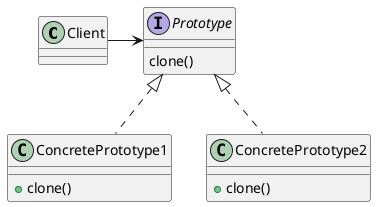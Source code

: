 @startuml prototype

class Client
interface Prototype{
  clone()
}
class ConcretePrototype1{
  + clone()
}
class ConcretePrototype2{
  + clone()
}
Client -right-> Prototype
ConcretePrototype1 .up.|> Prototype
ConcretePrototype2 .up.|> Prototype
@enduml

